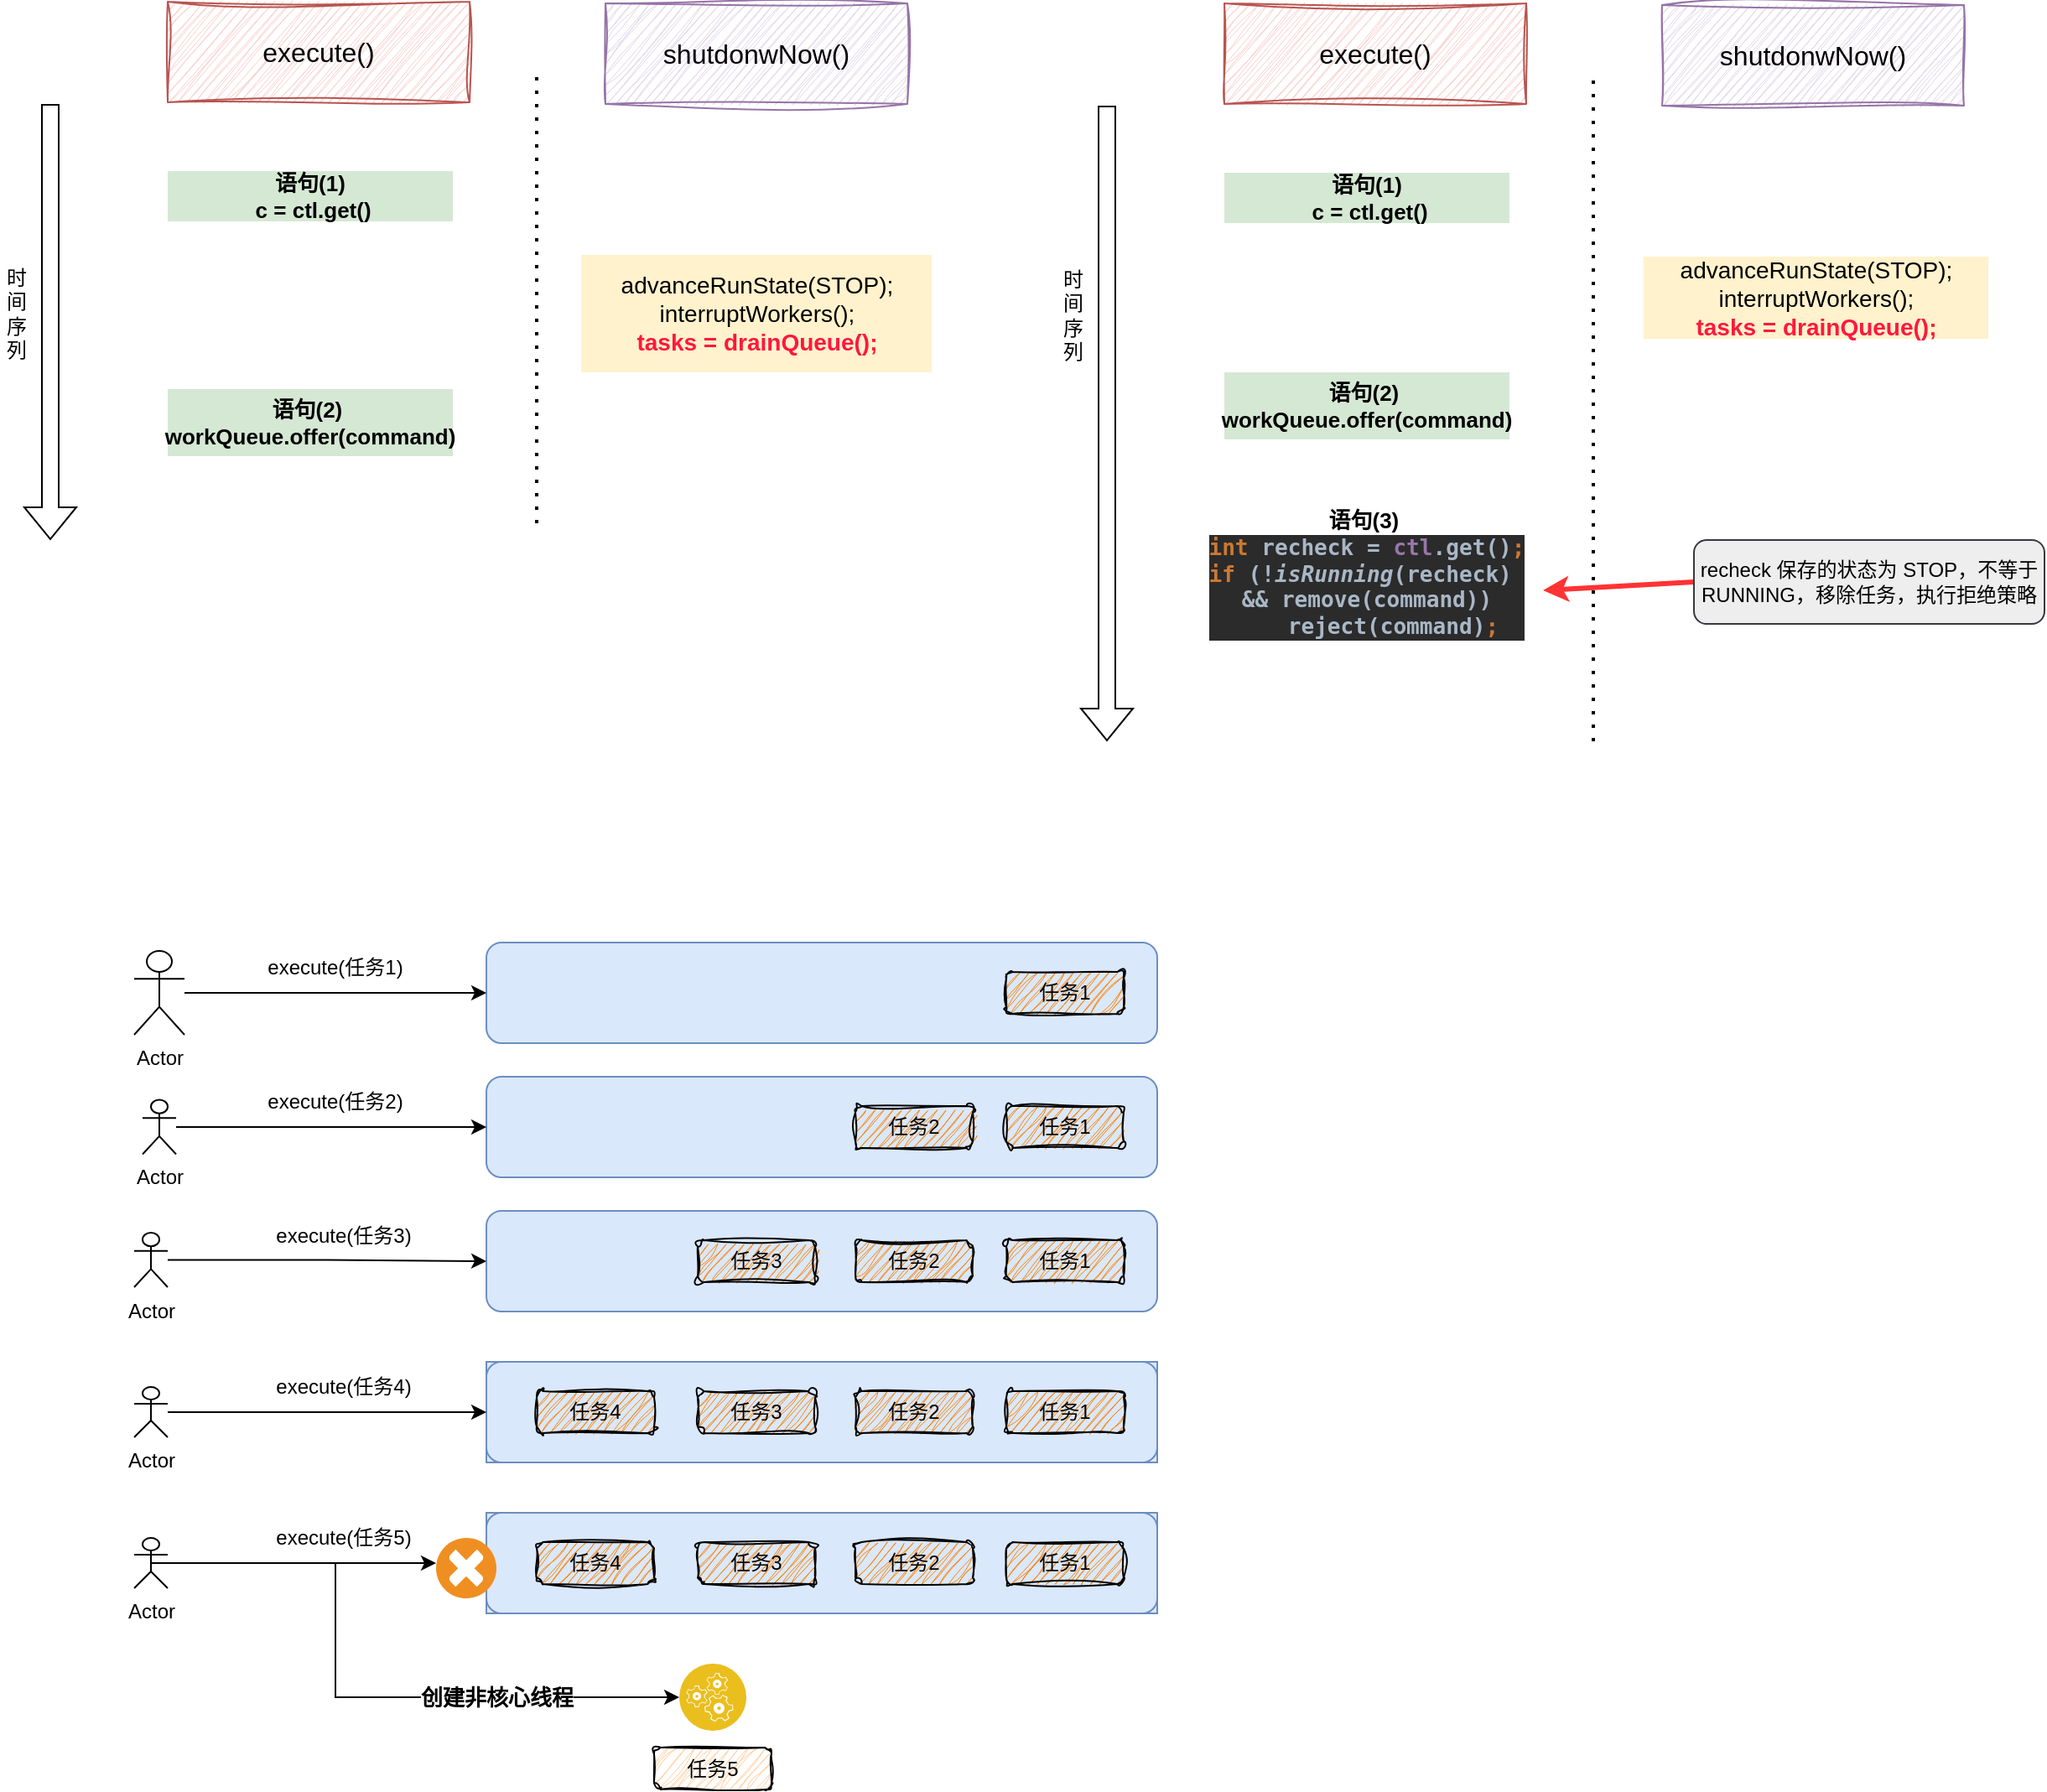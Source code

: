 <mxfile version="24.0.2" type="github">
  <diagram name="第 1 页" id="XhPicf_GymcGNn1Ssjjg">
    <mxGraphModel dx="1562" dy="845" grid="1" gridSize="10" guides="1" tooltips="1" connect="1" arrows="1" fold="1" page="1" pageScale="1" pageWidth="827" pageHeight="1169" math="0" shadow="0">
      <root>
        <mxCell id="0" />
        <mxCell id="1" parent="0" />
        <mxCell id="xpFHJlViuZWSzXIAEl6F-1" value="" style="shape=flexArrow;endArrow=classic;html=1;rounded=0;" edge="1" parent="1">
          <mxGeometry width="50" height="50" relative="1" as="geometry">
            <mxPoint x="110" y="160" as="sourcePoint" />
            <mxPoint x="110" y="420" as="targetPoint" />
          </mxGeometry>
        </mxCell>
        <mxCell id="xpFHJlViuZWSzXIAEl6F-2" value="execute()" style="rounded=0;whiteSpace=wrap;html=1;sketch=1;curveFitting=1;jiggle=2;fillColor=#f8cecc;strokeColor=#b85450;fontSize=16;" vertex="1" parent="1">
          <mxGeometry x="180" y="99" width="180" height="60" as="geometry" />
        </mxCell>
        <mxCell id="xpFHJlViuZWSzXIAEl6F-3" value="shutdonwNow()" style="rounded=0;whiteSpace=wrap;html=1;sketch=1;curveFitting=1;jiggle=2;fillColor=#e1d5e7;strokeColor=#9673a6;fontSize=16;" vertex="1" parent="1">
          <mxGeometry x="441" y="100" width="180" height="60" as="geometry" />
        </mxCell>
        <mxCell id="xpFHJlViuZWSzXIAEl6F-4" value="" style="endArrow=none;dashed=1;html=1;dashPattern=1 3;strokeWidth=2;rounded=0;" edge="1" parent="1">
          <mxGeometry width="50" height="50" relative="1" as="geometry">
            <mxPoint x="400" y="410" as="sourcePoint" />
            <mxPoint x="400" y="140" as="targetPoint" />
          </mxGeometry>
        </mxCell>
        <mxCell id="xpFHJlViuZWSzXIAEl6F-5" value="语句(1)&lt;div&gt;&amp;nbsp;c = ctl.get()&lt;/div&gt;" style="text;html=1;align=center;verticalAlign=middle;whiteSpace=wrap;rounded=0;fontStyle=1;fontSize=13;fillColor=#d5e8d4;strokeColor=none;" vertex="1" parent="1">
          <mxGeometry x="180" y="200" width="170" height="30" as="geometry" />
        </mxCell>
        <mxCell id="xpFHJlViuZWSzXIAEl6F-6" value="语句(2)&amp;nbsp;&lt;div&gt;workQueue.offer(command)&lt;/div&gt;" style="text;html=1;align=center;verticalAlign=middle;whiteSpace=wrap;rounded=0;fontStyle=1;fontSize=13;fillColor=#d5e8d4;strokeColor=none;" vertex="1" parent="1">
          <mxGeometry x="180" y="330" width="170" height="40" as="geometry" />
        </mxCell>
        <mxCell id="xpFHJlViuZWSzXIAEl6F-7" value="&lt;div style=&quot;font-size: 14px;&quot;&gt;&lt;span style=&quot;font-weight: normal;&quot;&gt;advanceRunState(STOP);&lt;/span&gt;&lt;/div&gt;&lt;div style=&quot;font-size: 14px;&quot;&gt;&lt;span style=&quot;background-color: initial; font-size: 14px; font-weight: normal;&quot;&gt;interruptWorkers();&lt;/span&gt;&lt;/div&gt;&lt;div style=&quot;font-size: 14px;&quot;&gt;&lt;span style=&quot;background-color: initial; font-size: 14px;&quot;&gt;&lt;font color=&quot;#ff173e&quot;&gt;tasks = drainQueue();&lt;/font&gt;&lt;/span&gt;&lt;/div&gt;" style="text;html=1;align=center;verticalAlign=middle;whiteSpace=wrap;rounded=0;fontSize=14;fontStyle=1;fillColor=#fff2cc;strokeColor=none;" vertex="1" parent="1">
          <mxGeometry x="426.5" y="250" width="209" height="70" as="geometry" />
        </mxCell>
        <mxCell id="xpFHJlViuZWSzXIAEl6F-8" value="时间序列" style="text;html=1;align=center;verticalAlign=middle;whiteSpace=wrap;rounded=0;" vertex="1" parent="1">
          <mxGeometry x="80" y="245" width="20" height="80" as="geometry" />
        </mxCell>
        <mxCell id="xpFHJlViuZWSzXIAEl6F-9" value="" style="rounded=1;whiteSpace=wrap;html=1;fillColor=#dae8fc;strokeColor=#6c8ebf;" vertex="1" parent="1">
          <mxGeometry x="370" y="660" width="400" height="60" as="geometry" />
        </mxCell>
        <mxCell id="xpFHJlViuZWSzXIAEl6F-14" value="任务1" style="rounded=1;whiteSpace=wrap;html=1;fillColor=#FF8000;strokeColor=default;fillStyle=hatch;sketch=1;curveFitting=1;jiggle=2;" vertex="1" parent="1">
          <mxGeometry x="680" y="677.5" width="70" height="25" as="geometry" />
        </mxCell>
        <mxCell id="xpFHJlViuZWSzXIAEl6F-15" value="" style="rounded=1;whiteSpace=wrap;html=1;fillColor=#dae8fc;strokeColor=#6c8ebf;" vertex="1" parent="1">
          <mxGeometry x="370" y="820" width="400" height="60" as="geometry" />
        </mxCell>
        <mxCell id="xpFHJlViuZWSzXIAEl6F-16" value="任务1" style="rounded=1;whiteSpace=wrap;html=1;fillColor=#FF8000;strokeColor=default;fillStyle=hatch;sketch=1;curveFitting=1;jiggle=2;" vertex="1" parent="1">
          <mxGeometry x="680" y="837.5" width="70" height="25" as="geometry" />
        </mxCell>
        <mxCell id="xpFHJlViuZWSzXIAEl6F-17" value="任务2" style="rounded=1;whiteSpace=wrap;html=1;fillColor=#FF8000;strokeColor=default;fillStyle=hatch;sketch=1;curveFitting=1;jiggle=2;" vertex="1" parent="1">
          <mxGeometry x="590" y="837.5" width="70" height="25" as="geometry" />
        </mxCell>
        <mxCell id="xpFHJlViuZWSzXIAEl6F-18" value="任务3" style="rounded=1;whiteSpace=wrap;html=1;fillColor=#FF8000;strokeColor=default;fillStyle=hatch;sketch=1;curveFitting=1;jiggle=2;" vertex="1" parent="1">
          <mxGeometry x="496" y="837.5" width="70" height="25" as="geometry" />
        </mxCell>
        <mxCell id="xpFHJlViuZWSzXIAEl6F-25" value="" style="rounded=1;whiteSpace=wrap;html=1;fillColor=#dae8fc;strokeColor=#6c8ebf;" vertex="1" parent="1">
          <mxGeometry x="370" y="740" width="400" height="60" as="geometry" />
        </mxCell>
        <mxCell id="xpFHJlViuZWSzXIAEl6F-26" value="任务1" style="rounded=1;whiteSpace=wrap;html=1;fillColor=#FF8000;strokeColor=default;fillStyle=hatch;sketch=1;curveFitting=1;jiggle=2;" vertex="1" parent="1">
          <mxGeometry x="680" y="757.5" width="70" height="25" as="geometry" />
        </mxCell>
        <mxCell id="xpFHJlViuZWSzXIAEl6F-27" value="任务2" style="rounded=1;whiteSpace=wrap;html=1;fillColor=#FF8000;strokeColor=default;fillStyle=hatch;sketch=1;curveFitting=1;jiggle=2;" vertex="1" parent="1">
          <mxGeometry x="590" y="757.5" width="70" height="25" as="geometry" />
        </mxCell>
        <mxCell id="xpFHJlViuZWSzXIAEl6F-30" value="" style="group;fillColor=#dae8fc;strokeColor=#6c8ebf;" vertex="1" connectable="0" parent="1">
          <mxGeometry x="370" y="910" width="400" height="60" as="geometry" />
        </mxCell>
        <mxCell id="xpFHJlViuZWSzXIAEl6F-20" value="" style="rounded=1;whiteSpace=wrap;html=1;fillColor=#dae8fc;strokeColor=#6c8ebf;" vertex="1" parent="xpFHJlViuZWSzXIAEl6F-30">
          <mxGeometry width="400" height="60" as="geometry" />
        </mxCell>
        <mxCell id="xpFHJlViuZWSzXIAEl6F-21" value="任务1" style="rounded=1;whiteSpace=wrap;html=1;fillColor=#FF8000;strokeColor=default;fillStyle=hatch;sketch=1;curveFitting=1;jiggle=2;" vertex="1" parent="xpFHJlViuZWSzXIAEl6F-30">
          <mxGeometry x="310" y="17.5" width="70" height="25" as="geometry" />
        </mxCell>
        <mxCell id="xpFHJlViuZWSzXIAEl6F-22" value="任务2" style="rounded=1;whiteSpace=wrap;html=1;fillColor=#FF8000;strokeColor=default;fillStyle=hatch;sketch=1;curveFitting=1;jiggle=2;" vertex="1" parent="xpFHJlViuZWSzXIAEl6F-30">
          <mxGeometry x="220" y="17.5" width="70" height="25" as="geometry" />
        </mxCell>
        <mxCell id="xpFHJlViuZWSzXIAEl6F-23" value="任务3" style="rounded=1;whiteSpace=wrap;html=1;fillColor=#FF8000;strokeColor=default;fillStyle=hatch;sketch=1;curveFitting=1;jiggle=2;" vertex="1" parent="xpFHJlViuZWSzXIAEl6F-30">
          <mxGeometry x="126" y="17.5" width="70" height="25" as="geometry" />
        </mxCell>
        <mxCell id="xpFHJlViuZWSzXIAEl6F-24" value="任务4" style="rounded=1;whiteSpace=wrap;html=1;fillColor=#FF8000;strokeColor=default;fillStyle=hatch;sketch=1;curveFitting=1;jiggle=2;" vertex="1" parent="xpFHJlViuZWSzXIAEl6F-30">
          <mxGeometry x="30" y="17.5" width="70" height="25" as="geometry" />
        </mxCell>
        <mxCell id="xpFHJlViuZWSzXIAEl6F-32" style="edgeStyle=orthogonalEdgeStyle;rounded=0;orthogonalLoop=1;jettySize=auto;html=1;entryX=0;entryY=0.5;entryDx=0;entryDy=0;" edge="1" parent="1" source="xpFHJlViuZWSzXIAEl6F-31" target="xpFHJlViuZWSzXIAEl6F-9">
          <mxGeometry relative="1" as="geometry" />
        </mxCell>
        <mxCell id="xpFHJlViuZWSzXIAEl6F-31" value="Actor" style="shape=umlActor;verticalLabelPosition=bottom;verticalAlign=top;html=1;outlineConnect=0;" vertex="1" parent="1">
          <mxGeometry x="160" y="665" width="30" height="50" as="geometry" />
        </mxCell>
        <mxCell id="xpFHJlViuZWSzXIAEl6F-33" value="execute(任务1)" style="text;html=1;align=center;verticalAlign=middle;whiteSpace=wrap;rounded=0;" vertex="1" parent="1">
          <mxGeometry x="235" y="660" width="90" height="30" as="geometry" />
        </mxCell>
        <mxCell id="xpFHJlViuZWSzXIAEl6F-36" style="edgeStyle=orthogonalEdgeStyle;rounded=0;orthogonalLoop=1;jettySize=auto;html=1;entryX=0;entryY=0.5;entryDx=0;entryDy=0;" edge="1" parent="1" source="xpFHJlViuZWSzXIAEl6F-34" target="xpFHJlViuZWSzXIAEl6F-20">
          <mxGeometry relative="1" as="geometry" />
        </mxCell>
        <mxCell id="xpFHJlViuZWSzXIAEl6F-34" value="Actor" style="shape=umlActor;verticalLabelPosition=bottom;verticalAlign=top;html=1;outlineConnect=0;" vertex="1" parent="1">
          <mxGeometry x="160" y="925" width="20" height="30" as="geometry" />
        </mxCell>
        <mxCell id="xpFHJlViuZWSzXIAEl6F-35" value="execute(任务4)" style="text;html=1;align=center;verticalAlign=middle;whiteSpace=wrap;rounded=0;" vertex="1" parent="1">
          <mxGeometry x="235" y="910" width="100" height="30" as="geometry" />
        </mxCell>
        <mxCell id="xpFHJlViuZWSzXIAEl6F-38" style="edgeStyle=orthogonalEdgeStyle;rounded=0;orthogonalLoop=1;jettySize=auto;html=1;entryX=0;entryY=0.5;entryDx=0;entryDy=0;" edge="1" parent="1" source="xpFHJlViuZWSzXIAEl6F-37" target="xpFHJlViuZWSzXIAEl6F-15">
          <mxGeometry relative="1" as="geometry" />
        </mxCell>
        <mxCell id="xpFHJlViuZWSzXIAEl6F-37" value="Actor" style="shape=umlActor;verticalLabelPosition=bottom;verticalAlign=top;html=1;outlineConnect=0;" vertex="1" parent="1">
          <mxGeometry x="160" y="833" width="20" height="32.5" as="geometry" />
        </mxCell>
        <mxCell id="xpFHJlViuZWSzXIAEl6F-39" value="execute(任务3)" style="text;html=1;align=center;verticalAlign=middle;whiteSpace=wrap;rounded=0;" vertex="1" parent="1">
          <mxGeometry x="235" y="820" width="100" height="30" as="geometry" />
        </mxCell>
        <mxCell id="xpFHJlViuZWSzXIAEl6F-42" style="edgeStyle=orthogonalEdgeStyle;rounded=0;orthogonalLoop=1;jettySize=auto;html=1;entryX=0;entryY=0.5;entryDx=0;entryDy=0;" edge="1" parent="1" source="xpFHJlViuZWSzXIAEl6F-40" target="xpFHJlViuZWSzXIAEl6F-25">
          <mxGeometry relative="1" as="geometry" />
        </mxCell>
        <mxCell id="xpFHJlViuZWSzXIAEl6F-40" value="Actor" style="shape=umlActor;verticalLabelPosition=bottom;verticalAlign=top;html=1;outlineConnect=0;" vertex="1" parent="1">
          <mxGeometry x="165" y="753.75" width="20" height="32.5" as="geometry" />
        </mxCell>
        <mxCell id="xpFHJlViuZWSzXIAEl6F-43" value="execute(任务2)" style="text;html=1;align=center;verticalAlign=middle;whiteSpace=wrap;rounded=0;" vertex="1" parent="1">
          <mxGeometry x="230" y="740" width="100" height="30" as="geometry" />
        </mxCell>
        <mxCell id="xpFHJlViuZWSzXIAEl6F-46" value="" style="group;fillColor=#dae8fc;strokeColor=#6c8ebf;" vertex="1" connectable="0" parent="1">
          <mxGeometry x="370" y="1000" width="400" height="60" as="geometry" />
        </mxCell>
        <mxCell id="xpFHJlViuZWSzXIAEl6F-47" value="" style="rounded=1;whiteSpace=wrap;html=1;fillColor=#dae8fc;strokeColor=#6c8ebf;" vertex="1" parent="xpFHJlViuZWSzXIAEl6F-46">
          <mxGeometry width="400" height="60" as="geometry" />
        </mxCell>
        <mxCell id="xpFHJlViuZWSzXIAEl6F-48" value="任务1" style="rounded=1;whiteSpace=wrap;html=1;fillColor=#FF8000;strokeColor=default;fillStyle=hatch;sketch=1;curveFitting=1;jiggle=2;" vertex="1" parent="xpFHJlViuZWSzXIAEl6F-46">
          <mxGeometry x="310" y="17.5" width="70" height="25" as="geometry" />
        </mxCell>
        <mxCell id="xpFHJlViuZWSzXIAEl6F-49" value="任务2" style="rounded=1;whiteSpace=wrap;html=1;fillColor=#FF8000;strokeColor=default;fillStyle=hatch;sketch=1;curveFitting=1;jiggle=2;" vertex="1" parent="xpFHJlViuZWSzXIAEl6F-46">
          <mxGeometry x="220" y="17.5" width="70" height="25" as="geometry" />
        </mxCell>
        <mxCell id="xpFHJlViuZWSzXIAEl6F-50" value="任务3" style="rounded=1;whiteSpace=wrap;html=1;fillColor=#FF8000;strokeColor=default;fillStyle=hatch;sketch=1;curveFitting=1;jiggle=2;" vertex="1" parent="xpFHJlViuZWSzXIAEl6F-46">
          <mxGeometry x="126" y="17.5" width="70" height="25" as="geometry" />
        </mxCell>
        <mxCell id="xpFHJlViuZWSzXIAEl6F-51" value="任务4" style="rounded=1;whiteSpace=wrap;html=1;fillColor=#FF8000;strokeColor=default;fillStyle=hatch;sketch=1;curveFitting=1;jiggle=2;" vertex="1" parent="xpFHJlViuZWSzXIAEl6F-46">
          <mxGeometry x="30" y="17.5" width="70" height="25" as="geometry" />
        </mxCell>
        <mxCell id="xpFHJlViuZWSzXIAEl6F-52" style="edgeStyle=orthogonalEdgeStyle;rounded=0;orthogonalLoop=1;jettySize=auto;html=1;entryX=0;entryY=0.417;entryDx=0;entryDy=0;entryPerimeter=0;" edge="1" parent="1" source="xpFHJlViuZWSzXIAEl6F-53" target="xpFHJlViuZWSzXIAEl6F-55">
          <mxGeometry relative="1" as="geometry" />
        </mxCell>
        <mxCell id="xpFHJlViuZWSzXIAEl6F-57" style="edgeStyle=orthogonalEdgeStyle;rounded=0;orthogonalLoop=1;jettySize=auto;html=1;exitX=0.5;exitY=0.5;exitDx=0;exitDy=0;exitPerimeter=0;entryX=0;entryY=0.5;entryDx=0;entryDy=0;" edge="1" parent="1" source="xpFHJlViuZWSzXIAEl6F-53" target="xpFHJlViuZWSzXIAEl6F-56">
          <mxGeometry relative="1" as="geometry">
            <Array as="points">
              <mxPoint x="280" y="1030" />
              <mxPoint x="280" y="1110" />
            </Array>
          </mxGeometry>
        </mxCell>
        <mxCell id="xpFHJlViuZWSzXIAEl6F-59" value="创建非核心线程" style="edgeLabel;html=1;align=center;verticalAlign=middle;resizable=0;points=[];fontStyle=1;fontSize=13;" vertex="1" connectable="0" parent="xpFHJlViuZWSzXIAEl6F-57">
          <mxGeometry x="0.575" y="-2" relative="1" as="geometry">
            <mxPoint x="-25" y="-2" as="offset" />
          </mxGeometry>
        </mxCell>
        <mxCell id="xpFHJlViuZWSzXIAEl6F-53" value="Actor" style="shape=umlActor;verticalLabelPosition=bottom;verticalAlign=top;html=1;outlineConnect=0;" vertex="1" parent="1">
          <mxGeometry x="160" y="1015" width="20" height="30" as="geometry" />
        </mxCell>
        <mxCell id="xpFHJlViuZWSzXIAEl6F-54" value="execute(任务5)" style="text;html=1;align=center;verticalAlign=middle;whiteSpace=wrap;rounded=0;" vertex="1" parent="1">
          <mxGeometry x="235" y="1000" width="100" height="30" as="geometry" />
        </mxCell>
        <mxCell id="xpFHJlViuZWSzXIAEl6F-55" value="" style="shadow=0;dashed=0;html=1;strokeColor=none;fillColor=#EF8F21;labelPosition=center;verticalLabelPosition=bottom;verticalAlign=top;align=center;outlineConnect=0;shape=mxgraph.veeam.failed;" vertex="1" parent="1">
          <mxGeometry x="340" y="1015" width="36" height="36" as="geometry" />
        </mxCell>
        <mxCell id="xpFHJlViuZWSzXIAEl6F-56" value="" style="image;aspect=fixed;perimeter=ellipsePerimeter;html=1;align=center;shadow=0;dashed=0;fontColor=#4277BB;labelBackgroundColor=default;fontSize=12;spacingTop=3;image=img/lib/ibm/applications/runtime_services.svg;" vertex="1" parent="1">
          <mxGeometry x="485" y="1090" width="40" height="40" as="geometry" />
        </mxCell>
        <mxCell id="xpFHJlViuZWSzXIAEl6F-58" value="任务5" style="rounded=1;whiteSpace=wrap;html=1;fillColor=#FFCC99;strokeColor=default;fillStyle=hatch;sketch=1;curveFitting=1;jiggle=2;" vertex="1" parent="1">
          <mxGeometry x="470" y="1140" width="70" height="25" as="geometry" />
        </mxCell>
        <mxCell id="xpFHJlViuZWSzXIAEl6F-60" value="" style="shape=flexArrow;endArrow=classic;html=1;rounded=0;" edge="1" parent="1">
          <mxGeometry width="50" height="50" relative="1" as="geometry">
            <mxPoint x="740" y="161" as="sourcePoint" />
            <mxPoint x="740" y="540" as="targetPoint" />
          </mxGeometry>
        </mxCell>
        <mxCell id="xpFHJlViuZWSzXIAEl6F-61" value="execute()" style="rounded=0;whiteSpace=wrap;html=1;sketch=1;curveFitting=1;jiggle=2;fillColor=#f8cecc;strokeColor=#b85450;fontSize=16;" vertex="1" parent="1">
          <mxGeometry x="810" y="100" width="180" height="60" as="geometry" />
        </mxCell>
        <mxCell id="xpFHJlViuZWSzXIAEl6F-62" value="shutdonwNow()" style="rounded=0;whiteSpace=wrap;html=1;sketch=1;curveFitting=1;jiggle=2;fillColor=#e1d5e7;strokeColor=#9673a6;fontSize=16;" vertex="1" parent="1">
          <mxGeometry x="1071" y="101" width="180" height="60" as="geometry" />
        </mxCell>
        <mxCell id="xpFHJlViuZWSzXIAEl6F-63" value="" style="endArrow=none;dashed=1;html=1;dashPattern=1 3;strokeWidth=2;rounded=0;" edge="1" parent="1">
          <mxGeometry width="50" height="50" relative="1" as="geometry">
            <mxPoint x="1030" y="540" as="sourcePoint" />
            <mxPoint x="1030" y="141" as="targetPoint" />
          </mxGeometry>
        </mxCell>
        <mxCell id="xpFHJlViuZWSzXIAEl6F-64" value="语句(1)&lt;div&gt;&amp;nbsp;c = ctl.get()&lt;/div&gt;" style="text;html=1;align=center;verticalAlign=middle;whiteSpace=wrap;rounded=0;fontStyle=1;fontSize=13;fillColor=#d5e8d4;strokeColor=none;" vertex="1" parent="1">
          <mxGeometry x="810" y="201" width="170" height="30" as="geometry" />
        </mxCell>
        <mxCell id="xpFHJlViuZWSzXIAEl6F-65" value="语句(2)&amp;nbsp;&lt;div&gt;workQueue.offer(command)&lt;/div&gt;" style="text;html=1;align=center;verticalAlign=middle;whiteSpace=wrap;rounded=0;fontStyle=1;fontSize=13;fillColor=#d5e8d4;strokeColor=none;" vertex="1" parent="1">
          <mxGeometry x="810" y="320" width="170" height="40" as="geometry" />
        </mxCell>
        <mxCell id="xpFHJlViuZWSzXIAEl6F-66" value="&lt;div style=&quot;font-size: 14px;&quot;&gt;&lt;span style=&quot;font-weight: normal;&quot;&gt;advanceRunState(STOP);&lt;/span&gt;&lt;/div&gt;&lt;div style=&quot;font-size: 14px;&quot;&gt;&lt;span style=&quot;background-color: initial; font-size: 14px; font-weight: normal;&quot;&gt;interruptWorkers();&lt;/span&gt;&lt;/div&gt;&lt;div style=&quot;font-size: 14px;&quot;&gt;&lt;span style=&quot;background-color: initial; font-size: 14px;&quot;&gt;&lt;font color=&quot;#ff173e&quot;&gt;tasks = drainQueue();&lt;/font&gt;&lt;/span&gt;&lt;/div&gt;" style="text;html=1;align=center;verticalAlign=middle;whiteSpace=wrap;rounded=0;fontSize=14;fontStyle=1;fillColor=#fff2cc;strokeColor=none;" vertex="1" parent="1">
          <mxGeometry x="1060" y="251" width="205.5" height="49" as="geometry" />
        </mxCell>
        <mxCell id="xpFHJlViuZWSzXIAEl6F-67" value="时间序列" style="text;html=1;align=center;verticalAlign=middle;whiteSpace=wrap;rounded=0;" vertex="1" parent="1">
          <mxGeometry x="710" y="246" width="20" height="80" as="geometry" />
        </mxCell>
        <mxCell id="xpFHJlViuZWSzXIAEl6F-68" value="语句(3)&amp;nbsp;&lt;div&gt;&lt;div style=&quot;background-color:#2b2b2b;color:#a9b7c6;font-family:&#39;JetBrains Mono&#39;,monospace;font-size:9.8pt;white-space:pre;&quot;&gt;&lt;span style=&quot;color:#cc7832;&quot;&gt;int &lt;/span&gt;recheck = &lt;span style=&quot;color:#9876aa;&quot;&gt;ctl&lt;/span&gt;.get()&lt;span style=&quot;color:#cc7832;&quot;&gt;;&lt;/span&gt;&lt;/div&gt;&lt;/div&gt;&lt;div style=&quot;background-color:#2b2b2b;color:#a9b7c6;font-family:&#39;JetBrains Mono&#39;,monospace;font-size:9.8pt;white-space:pre;&quot;&gt;&lt;div style=&quot;font-size: 9.8pt;&quot;&gt;&lt;span style=&quot;color:#cc7832;&quot;&gt;if &lt;/span&gt;(!&lt;span style=&quot;font-style:italic;&quot;&gt;isRunning&lt;/span&gt;(recheck) &lt;/div&gt;&lt;div style=&quot;font-size: 9.8pt;&quot;&gt;&amp;amp;&amp;amp; remove(command))&lt;span style=&quot;color:#808080;font-family:&#39;宋体&#39;,monospace;&quot;&gt;&lt;br&gt;&lt;/span&gt;&lt;span style=&quot;color:#808080;font-family:&#39;宋体&#39;,monospace;&quot;&gt;    &lt;/span&gt;reject(command)&lt;span style=&quot;color:#cc7832;&quot;&gt;;&lt;/span&gt;&lt;/div&gt;&lt;/div&gt;" style="text;html=1;align=center;verticalAlign=middle;whiteSpace=wrap;rounded=0;fontStyle=1;fontSize=13;fillColor=#d5e8d4;strokeColor=none;fillStyle=auto;" vertex="1" parent="1">
          <mxGeometry x="810" y="420" width="170" height="40" as="geometry" />
        </mxCell>
        <mxCell id="xpFHJlViuZWSzXIAEl6F-71" value="" style="endArrow=classic;html=1;rounded=0;strokeColor=#FF3333;exitX=0;exitY=0.5;exitDx=0;exitDy=0;strokeWidth=3;" edge="1" parent="1" source="xpFHJlViuZWSzXIAEl6F-72">
          <mxGeometry width="50" height="50" relative="1" as="geometry">
            <mxPoint x="1080" y="430" as="sourcePoint" />
            <mxPoint x="1000" y="450" as="targetPoint" />
          </mxGeometry>
        </mxCell>
        <mxCell id="xpFHJlViuZWSzXIAEl6F-72" value="recheck 保存的状态为 STOP，不等于 RUNNING，移除任务，执行拒绝策略" style="rounded=1;whiteSpace=wrap;html=1;fillColor=#eeeeee;fillStyle=auto;strokeColor=#36393d;" vertex="1" parent="1">
          <mxGeometry x="1090" y="420" width="209" height="50" as="geometry" />
        </mxCell>
      </root>
    </mxGraphModel>
  </diagram>
</mxfile>
